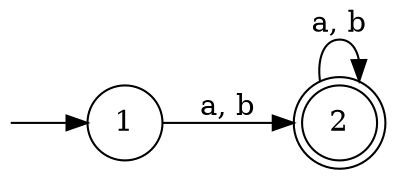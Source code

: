 strict digraph {
	rankdir=LR;
	node [shape = none, label = "", width = 0, height = 0]; qd;
	node [label="\N", width = 0.5, width = 0.5];
	node [shape = doublecircle]; 2;
	node [shape = circle];
	qd -> 1
	1 -> 2[label="a, b"]
	2 -> 2[label="a, b"]
}